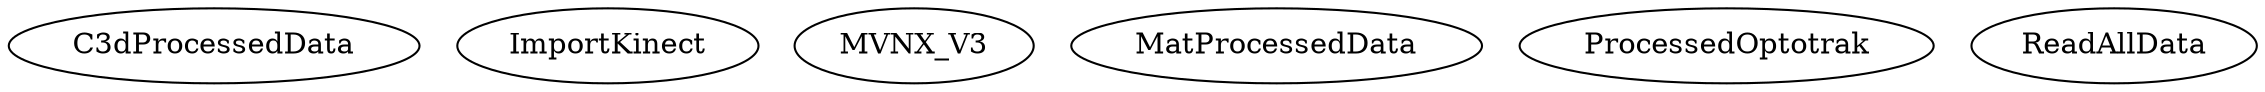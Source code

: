 /* Created by mdot for Matlab */
digraph m2html {

  C3dProcessedData [URL="C3dProcessedData.html"];
  ImportKinect [URL="ImportKinect.html"];
  MVNX_V3 [URL="MVNX_V3.html"];
  MatProcessedData [URL="MatProcessedData.html"];
  ProcessedOptotrak [URL="ProcessedOptotrak.html"];
  ReadAllData [URL="ReadAllData.html"];
}